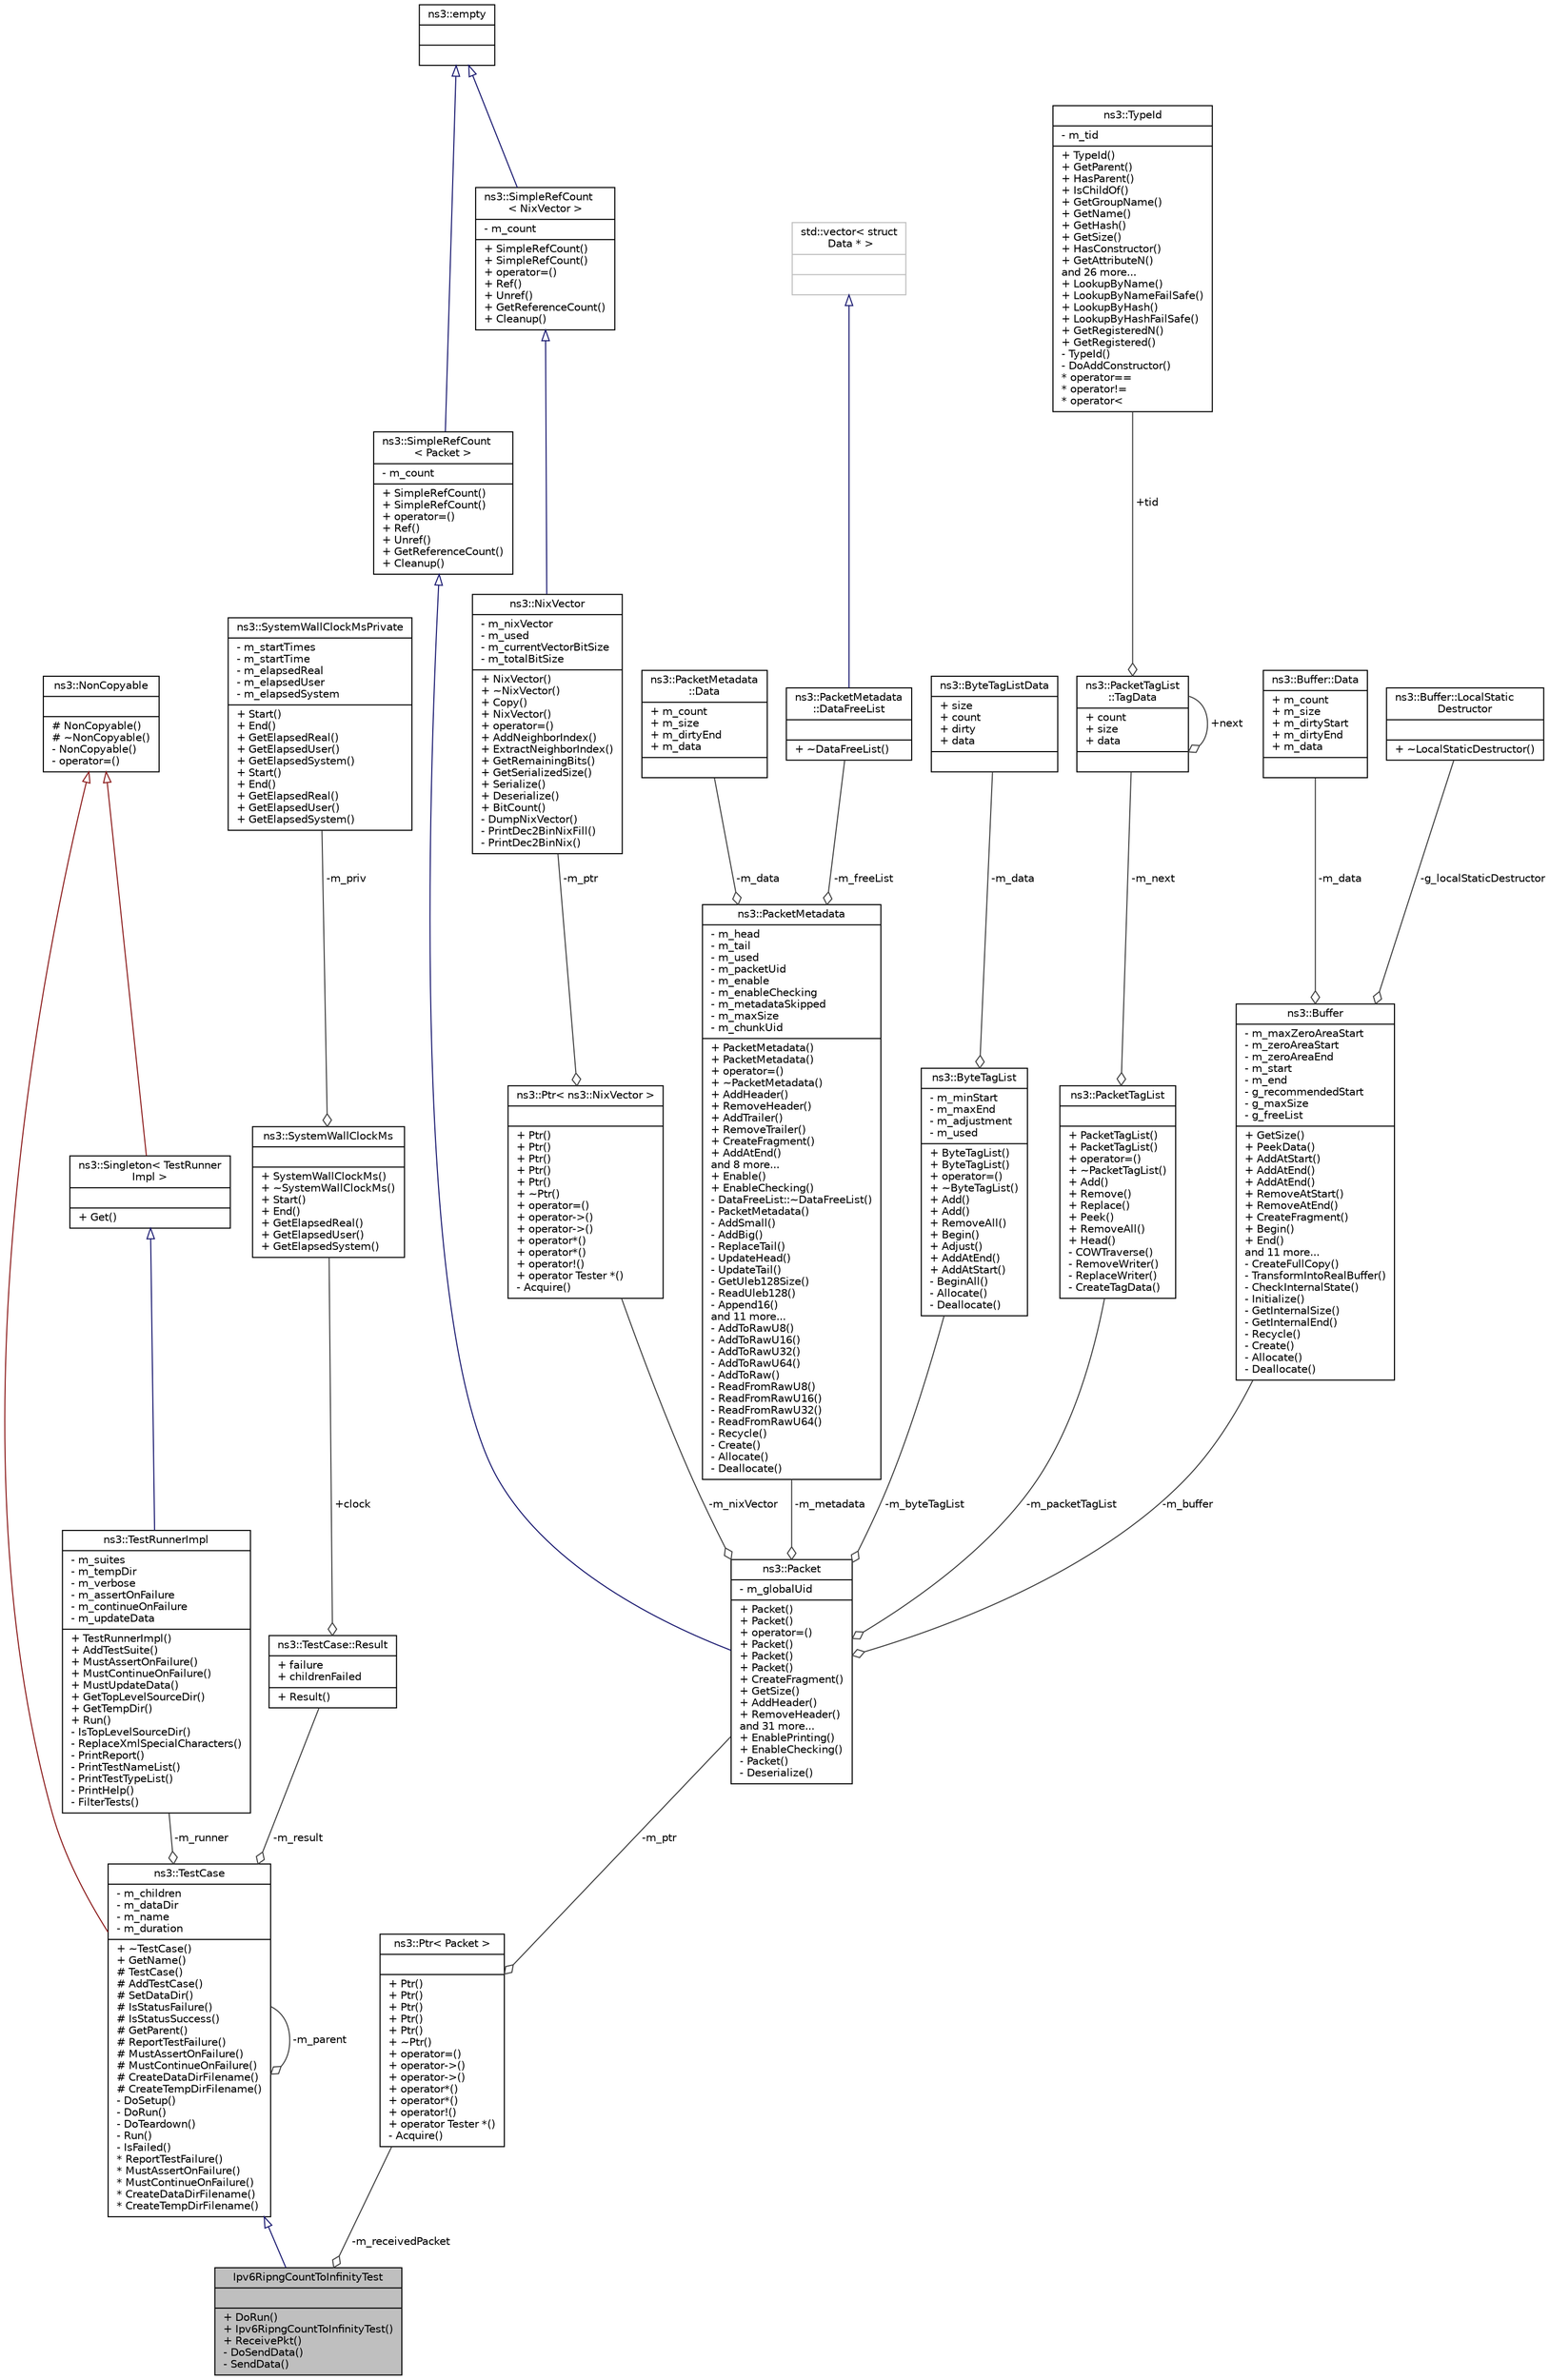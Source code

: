 digraph "Ipv6RipngCountToInfinityTest"
{
  edge [fontname="Helvetica",fontsize="10",labelfontname="Helvetica",labelfontsize="10"];
  node [fontname="Helvetica",fontsize="10",shape=record];
  Node1 [label="{Ipv6RipngCountToInfinityTest\n||+ DoRun()\l+ Ipv6RipngCountToInfinityTest()\l+ ReceivePkt()\l- DoSendData()\l- SendData()\l}",height=0.2,width=0.4,color="black", fillcolor="grey75", style="filled", fontcolor="black"];
  Node2 -> Node1 [dir="back",color="midnightblue",fontsize="10",style="solid",arrowtail="onormal"];
  Node2 [label="{ns3::TestCase\n|- m_children\l- m_dataDir\l- m_name\l- m_duration\l|+ ~TestCase()\l+ GetName()\l# TestCase()\l# AddTestCase()\l# SetDataDir()\l# IsStatusFailure()\l# IsStatusSuccess()\l# GetParent()\l# ReportTestFailure()\l# MustAssertOnFailure()\l# MustContinueOnFailure()\l# CreateDataDirFilename()\l# CreateTempDirFilename()\l- DoSetup()\l- DoRun()\l- DoTeardown()\l- Run()\l- IsFailed()\l* ReportTestFailure()\l* MustAssertOnFailure()\l* MustContinueOnFailure()\l* CreateDataDirFilename()\l* CreateTempDirFilename()\l}",height=0.2,width=0.4,color="black", fillcolor="white", style="filled",URL="$dd/d88/classns3_1_1TestCase.html",tooltip="encapsulates test code "];
  Node3 -> Node2 [dir="back",color="firebrick4",fontsize="10",style="solid",arrowtail="onormal"];
  Node3 [label="{ns3::NonCopyable\n||# NonCopyable()\l# ~NonCopyable()\l- NonCopyable()\l- operator=()\l}",height=0.2,width=0.4,color="black", fillcolor="white", style="filled",URL="$da/dd1/classns3_1_1NonCopyable.html"];
  Node4 -> Node2 [color="grey25",fontsize="10",style="solid",label=" -m_runner" ,arrowhead="odiamond"];
  Node4 [label="{ns3::TestRunnerImpl\n|- m_suites\l- m_tempDir\l- m_verbose\l- m_assertOnFailure\l- m_continueOnFailure\l- m_updateData\l|+ TestRunnerImpl()\l+ AddTestSuite()\l+ MustAssertOnFailure()\l+ MustContinueOnFailure()\l+ MustUpdateData()\l+ GetTopLevelSourceDir()\l+ GetTempDir()\l+ Run()\l- IsTopLevelSourceDir()\l- ReplaceXmlSpecialCharacters()\l- PrintReport()\l- PrintTestNameList()\l- PrintTestTypeList()\l- PrintHelp()\l- FilterTests()\l}",height=0.2,width=0.4,color="black", fillcolor="white", style="filled",URL="$d7/d71/classns3_1_1TestRunnerImpl.html"];
  Node5 -> Node4 [dir="back",color="midnightblue",fontsize="10",style="solid",arrowtail="onormal"];
  Node5 [label="{ns3::Singleton\< TestRunner\lImpl \>\n||+ Get()\l}",height=0.2,width=0.4,color="black", fillcolor="white", style="filled",URL="$d8/d77/classns3_1_1Singleton.html"];
  Node3 -> Node5 [dir="back",color="firebrick4",fontsize="10",style="solid",arrowtail="onormal"];
  Node2 -> Node2 [color="grey25",fontsize="10",style="solid",label=" -m_parent" ,arrowhead="odiamond"];
  Node6 -> Node2 [color="grey25",fontsize="10",style="solid",label=" -m_result" ,arrowhead="odiamond"];
  Node6 [label="{ns3::TestCase::Result\n|+ failure\l+ childrenFailed\l|+ Result()\l}",height=0.2,width=0.4,color="black", fillcolor="white", style="filled",URL="$de/d25/structns3_1_1TestCase_1_1Result.html"];
  Node7 -> Node6 [color="grey25",fontsize="10",style="solid",label=" +clock" ,arrowhead="odiamond"];
  Node7 [label="{ns3::SystemWallClockMs\n||+ SystemWallClockMs()\l+ ~SystemWallClockMs()\l+ Start()\l+ End()\l+ GetElapsedReal()\l+ GetElapsedUser()\l+ GetElapsedSystem()\l}",height=0.2,width=0.4,color="black", fillcolor="white", style="filled",URL="$dc/dd4/classns3_1_1SystemWallClockMs.html",tooltip="Measure elapsed wall clock time in milliseconds. "];
  Node8 -> Node7 [color="grey25",fontsize="10",style="solid",label=" -m_priv" ,arrowhead="odiamond"];
  Node8 [label="{ns3::SystemWallClockMsPrivate\n|- m_startTimes\l- m_startTime\l- m_elapsedReal\l- m_elapsedUser\l- m_elapsedSystem\l|+ Start()\l+ End()\l+ GetElapsedReal()\l+ GetElapsedUser()\l+ GetElapsedSystem()\l+ Start()\l+ End()\l+ GetElapsedReal()\l+ GetElapsedUser()\l+ GetElapsedSystem()\l}",height=0.2,width=0.4,color="black", fillcolor="white", style="filled",URL="$db/da6/classns3_1_1SystemWallClockMsPrivate.html",tooltip="System-dependent implementation for SystemWallClockMs. "];
  Node9 -> Node1 [color="grey25",fontsize="10",style="solid",label=" -m_receivedPacket" ,arrowhead="odiamond"];
  Node9 [label="{ns3::Ptr\< Packet \>\n||+ Ptr()\l+ Ptr()\l+ Ptr()\l+ Ptr()\l+ Ptr()\l+ ~Ptr()\l+ operator=()\l+ operator-\>()\l+ operator-\>()\l+ operator*()\l+ operator*()\l+ operator!()\l+ operator Tester *()\l- Acquire()\l}",height=0.2,width=0.4,color="black", fillcolor="white", style="filled",URL="$dc/d90/classns3_1_1Ptr.html"];
  Node10 -> Node9 [color="grey25",fontsize="10",style="solid",label=" -m_ptr" ,arrowhead="odiamond"];
  Node10 [label="{ns3::Packet\n|- m_globalUid\l|+ Packet()\l+ Packet()\l+ operator=()\l+ Packet()\l+ Packet()\l+ Packet()\l+ CreateFragment()\l+ GetSize()\l+ AddHeader()\l+ RemoveHeader()\land 31 more...\l+ EnablePrinting()\l+ EnableChecking()\l- Packet()\l- Deserialize()\l}",height=0.2,width=0.4,color="black", fillcolor="white", style="filled",URL="$dd/d7a/classns3_1_1Packet.html",tooltip="network packets "];
  Node11 -> Node10 [dir="back",color="midnightblue",fontsize="10",style="solid",arrowtail="onormal"];
  Node11 [label="{ns3::SimpleRefCount\l\< Packet \>\n|- m_count\l|+ SimpleRefCount()\l+ SimpleRefCount()\l+ operator=()\l+ Ref()\l+ Unref()\l+ GetReferenceCount()\l+ Cleanup()\l}",height=0.2,width=0.4,color="black", fillcolor="white", style="filled",URL="$da/da1/classns3_1_1SimpleRefCount.html"];
  Node12 -> Node11 [dir="back",color="midnightblue",fontsize="10",style="solid",arrowtail="onormal"];
  Node12 [label="{ns3::empty\n||}",height=0.2,width=0.4,color="black", fillcolor="white", style="filled",URL="$d9/d6a/classns3_1_1empty.html",tooltip="make Callback use a separate empty type "];
  Node13 -> Node10 [color="grey25",fontsize="10",style="solid",label=" -m_nixVector" ,arrowhead="odiamond"];
  Node13 [label="{ns3::Ptr\< ns3::NixVector \>\n||+ Ptr()\l+ Ptr()\l+ Ptr()\l+ Ptr()\l+ Ptr()\l+ ~Ptr()\l+ operator=()\l+ operator-\>()\l+ operator-\>()\l+ operator*()\l+ operator*()\l+ operator!()\l+ operator Tester *()\l- Acquire()\l}",height=0.2,width=0.4,color="black", fillcolor="white", style="filled",URL="$dc/d90/classns3_1_1Ptr.html"];
  Node14 -> Node13 [color="grey25",fontsize="10",style="solid",label=" -m_ptr" ,arrowhead="odiamond"];
  Node14 [label="{ns3::NixVector\n|- m_nixVector\l- m_used\l- m_currentVectorBitSize\l- m_totalBitSize\l|+ NixVector()\l+ ~NixVector()\l+ Copy()\l+ NixVector()\l+ operator=()\l+ AddNeighborIndex()\l+ ExtractNeighborIndex()\l+ GetRemainingBits()\l+ GetSerializedSize()\l+ Serialize()\l+ Deserialize()\l+ BitCount()\l- DumpNixVector()\l- PrintDec2BinNixFill()\l- PrintDec2BinNix()\l}",height=0.2,width=0.4,color="black", fillcolor="white", style="filled",URL="$d1/d44/classns3_1_1NixVector.html",tooltip="Neighbor-index data structure for nix-vector routing. "];
  Node15 -> Node14 [dir="back",color="midnightblue",fontsize="10",style="solid",arrowtail="onormal"];
  Node15 [label="{ns3::SimpleRefCount\l\< NixVector \>\n|- m_count\l|+ SimpleRefCount()\l+ SimpleRefCount()\l+ operator=()\l+ Ref()\l+ Unref()\l+ GetReferenceCount()\l+ Cleanup()\l}",height=0.2,width=0.4,color="black", fillcolor="white", style="filled",URL="$da/da1/classns3_1_1SimpleRefCount.html"];
  Node12 -> Node15 [dir="back",color="midnightblue",fontsize="10",style="solid",arrowtail="onormal"];
  Node16 -> Node10 [color="grey25",fontsize="10",style="solid",label=" -m_metadata" ,arrowhead="odiamond"];
  Node16 [label="{ns3::PacketMetadata\n|- m_head\l- m_tail\l- m_used\l- m_packetUid\l- m_enable\l- m_enableChecking\l- m_metadataSkipped\l- m_maxSize\l- m_chunkUid\l|+ PacketMetadata()\l+ PacketMetadata()\l+ operator=()\l+ ~PacketMetadata()\l+ AddHeader()\l+ RemoveHeader()\l+ AddTrailer()\l+ RemoveTrailer()\l+ CreateFragment()\l+ AddAtEnd()\land 8 more...\l+ Enable()\l+ EnableChecking()\l- DataFreeList::~DataFreeList()\l- PacketMetadata()\l- AddSmall()\l- AddBig()\l- ReplaceTail()\l- UpdateHead()\l- UpdateTail()\l- GetUleb128Size()\l- ReadUleb128()\l- Append16()\land 11 more...\l- AddToRawU8()\l- AddToRawU16()\l- AddToRawU32()\l- AddToRawU64()\l- AddToRaw()\l- ReadFromRawU8()\l- ReadFromRawU16()\l- ReadFromRawU32()\l- ReadFromRawU64()\l- Recycle()\l- Create()\l- Allocate()\l- Deallocate()\l}",height=0.2,width=0.4,color="black", fillcolor="white", style="filled",URL="$d1/db1/classns3_1_1PacketMetadata.html",tooltip="Handle packet metadata about packet headers and trailers. "];
  Node17 -> Node16 [color="grey25",fontsize="10",style="solid",label=" -m_data" ,arrowhead="odiamond"];
  Node17 [label="{ns3::PacketMetadata\l::Data\n|+ m_count\l+ m_size\l+ m_dirtyEnd\l+ m_data\l|}",height=0.2,width=0.4,color="black", fillcolor="white", style="filled",URL="$d6/d9c/structns3_1_1PacketMetadata_1_1Data.html"];
  Node18 -> Node16 [color="grey25",fontsize="10",style="solid",label=" -m_freeList" ,arrowhead="odiamond"];
  Node18 [label="{ns3::PacketMetadata\l::DataFreeList\n||+ ~DataFreeList()\l}",height=0.2,width=0.4,color="black", fillcolor="white", style="filled",URL="$d0/df8/classns3_1_1PacketMetadata_1_1DataFreeList.html",tooltip="Class to hold all the metadata. "];
  Node19 -> Node18 [dir="back",color="midnightblue",fontsize="10",style="solid",arrowtail="onormal"];
  Node19 [label="{std::vector\< struct\l Data * \>\n||}",height=0.2,width=0.4,color="grey75", fillcolor="white", style="filled"];
  Node20 -> Node10 [color="grey25",fontsize="10",style="solid",label=" -m_byteTagList" ,arrowhead="odiamond"];
  Node20 [label="{ns3::ByteTagList\n|- m_minStart\l- m_maxEnd\l- m_adjustment\l- m_used\l|+ ByteTagList()\l+ ByteTagList()\l+ operator=()\l+ ~ByteTagList()\l+ Add()\l+ Add()\l+ RemoveAll()\l+ Begin()\l+ Adjust()\l+ AddAtEnd()\l+ AddAtStart()\l- BeginAll()\l- Allocate()\l- Deallocate()\l}",height=0.2,width=0.4,color="black", fillcolor="white", style="filled",URL="$dd/d64/classns3_1_1ByteTagList.html",tooltip="keep track of the byte tags stored in a packet. "];
  Node21 -> Node20 [color="grey25",fontsize="10",style="solid",label=" -m_data" ,arrowhead="odiamond"];
  Node21 [label="{ns3::ByteTagListData\n|+ size\l+ count\l+ dirty\l+ data\l|}",height=0.2,width=0.4,color="black", fillcolor="white", style="filled",URL="$d5/d62/structns3_1_1ByteTagListData.html",tooltip="Internal representation of the byte tags stored in a packet. "];
  Node22 -> Node10 [color="grey25",fontsize="10",style="solid",label=" -m_packetTagList" ,arrowhead="odiamond"];
  Node22 [label="{ns3::PacketTagList\n||+ PacketTagList()\l+ PacketTagList()\l+ operator=()\l+ ~PacketTagList()\l+ Add()\l+ Remove()\l+ Replace()\l+ Peek()\l+ RemoveAll()\l+ Head()\l- COWTraverse()\l- RemoveWriter()\l- ReplaceWriter()\l- CreateTagData()\l}",height=0.2,width=0.4,color="black", fillcolor="white", style="filled",URL="$dd/d19/classns3_1_1PacketTagList.html",tooltip="List of the packet tags stored in a packet. "];
  Node23 -> Node22 [color="grey25",fontsize="10",style="solid",label=" -m_next" ,arrowhead="odiamond"];
  Node23 [label="{ns3::PacketTagList\l::TagData\n|+ count\l+ size\l+ data\l|}",height=0.2,width=0.4,color="black", fillcolor="white", style="filled",URL="$d5/d03/structns3_1_1PacketTagList_1_1TagData.html"];
  Node23 -> Node23 [color="grey25",fontsize="10",style="solid",label=" +next" ,arrowhead="odiamond"];
  Node24 -> Node23 [color="grey25",fontsize="10",style="solid",label=" +tid" ,arrowhead="odiamond"];
  Node24 [label="{ns3::TypeId\n|- m_tid\l|+ TypeId()\l+ GetParent()\l+ HasParent()\l+ IsChildOf()\l+ GetGroupName()\l+ GetName()\l+ GetHash()\l+ GetSize()\l+ HasConstructor()\l+ GetAttributeN()\land 26 more...\l+ LookupByName()\l+ LookupByNameFailSafe()\l+ LookupByHash()\l+ LookupByHashFailSafe()\l+ GetRegisteredN()\l+ GetRegistered()\l- TypeId()\l- DoAddConstructor()\l* operator==\l* operator!=\l* operator\<\l}",height=0.2,width=0.4,color="black", fillcolor="white", style="filled",URL="$d6/d11/classns3_1_1TypeId.html",tooltip="a unique identifier for an interface. "];
  Node25 -> Node10 [color="grey25",fontsize="10",style="solid",label=" -m_buffer" ,arrowhead="odiamond"];
  Node25 [label="{ns3::Buffer\n|- m_maxZeroAreaStart\l- m_zeroAreaStart\l- m_zeroAreaEnd\l- m_start\l- m_end\l- g_recommendedStart\l- g_maxSize\l- g_freeList\l|+ GetSize()\l+ PeekData()\l+ AddAtStart()\l+ AddAtEnd()\l+ AddAtEnd()\l+ RemoveAtStart()\l+ RemoveAtEnd()\l+ CreateFragment()\l+ Begin()\l+ End()\land 11 more...\l- CreateFullCopy()\l- TransformIntoRealBuffer()\l- CheckInternalState()\l- Initialize()\l- GetInternalSize()\l- GetInternalEnd()\l- Recycle()\l- Create()\l- Allocate()\l- Deallocate()\l}",height=0.2,width=0.4,color="black", fillcolor="white", style="filled",URL="$da/d85/classns3_1_1Buffer.html",tooltip="automatically resized byte buffer "];
  Node26 -> Node25 [color="grey25",fontsize="10",style="solid",label=" -m_data" ,arrowhead="odiamond"];
  Node26 [label="{ns3::Buffer::Data\n|+ m_count\l+ m_size\l+ m_dirtyStart\l+ m_dirtyEnd\l+ m_data\l|}",height=0.2,width=0.4,color="black", fillcolor="white", style="filled",URL="$d9/dcc/structns3_1_1Buffer_1_1Data.html"];
  Node27 -> Node25 [color="grey25",fontsize="10",style="solid",label=" -g_localStaticDestructor" ,arrowhead="odiamond"];
  Node27 [label="{ns3::Buffer::LocalStatic\lDestructor\n||+ ~LocalStaticDestructor()\l}",height=0.2,width=0.4,color="black", fillcolor="white", style="filled",URL="$dc/de5/structns3_1_1Buffer_1_1LocalStaticDestructor.html",tooltip="Local static destructor structure. "];
}
